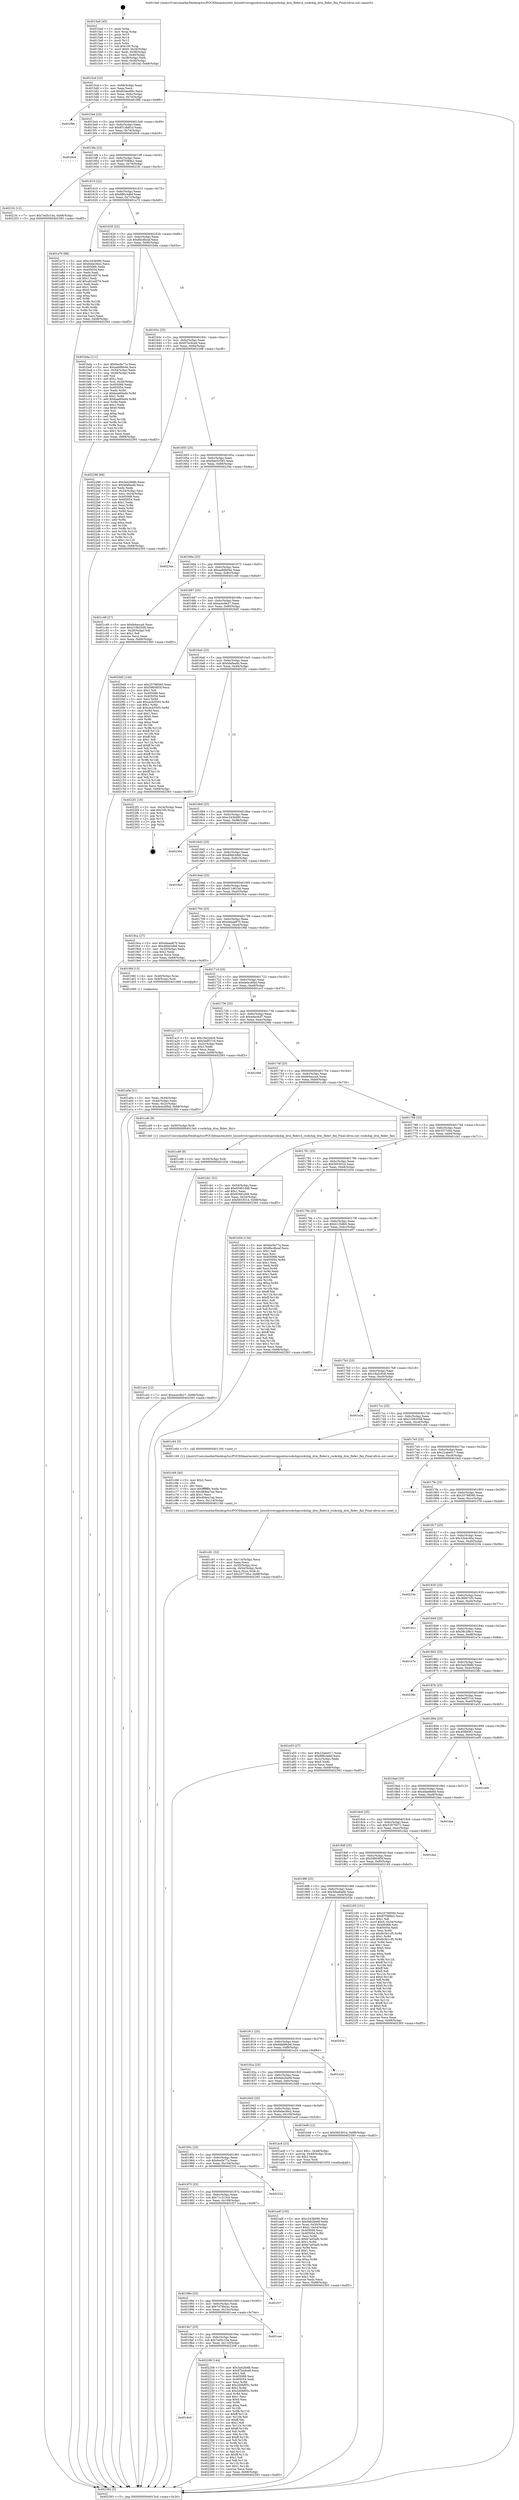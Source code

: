 digraph "0x4015a0" {
  label = "0x4015a0 (/mnt/c/Users/mathe/Desktop/tcc/POCII/binaries/extr_linuxdriversgpudrmrockchiprockchip_drm_fbdev.h_rockchip_drm_fbdev_fini_Final-ollvm.out::main(0))"
  labelloc = "t"
  node[shape=record]

  Entry [label="",width=0.3,height=0.3,shape=circle,fillcolor=black,style=filled]
  "0x4015cd" [label="{
     0x4015cd [23]\l
     | [instrs]\l
     &nbsp;&nbsp;0x4015cd \<+3\>: mov -0x68(%rbp),%eax\l
     &nbsp;&nbsp;0x4015d0 \<+2\>: mov %eax,%ecx\l
     &nbsp;&nbsp;0x4015d2 \<+6\>: sub $0x82dea68c,%ecx\l
     &nbsp;&nbsp;0x4015d8 \<+3\>: mov %eax,-0x6c(%rbp)\l
     &nbsp;&nbsp;0x4015db \<+3\>: mov %ecx,-0x70(%rbp)\l
     &nbsp;&nbsp;0x4015de \<+6\>: je 0000000000401f96 \<main+0x9f6\>\l
  }"]
  "0x401f96" [label="{
     0x401f96\l
  }", style=dashed]
  "0x4015e4" [label="{
     0x4015e4 [22]\l
     | [instrs]\l
     &nbsp;&nbsp;0x4015e4 \<+5\>: jmp 00000000004015e9 \<main+0x49\>\l
     &nbsp;&nbsp;0x4015e9 \<+3\>: mov -0x6c(%rbp),%eax\l
     &nbsp;&nbsp;0x4015ec \<+5\>: sub $0x851db81d,%eax\l
     &nbsp;&nbsp;0x4015f1 \<+3\>: mov %eax,-0x74(%rbp)\l
     &nbsp;&nbsp;0x4015f4 \<+6\>: je 00000000004020c9 \<main+0xb29\>\l
  }"]
  Exit [label="",width=0.3,height=0.3,shape=circle,fillcolor=black,style=filled,peripheries=2]
  "0x4020c9" [label="{
     0x4020c9\l
  }", style=dashed]
  "0x4015fa" [label="{
     0x4015fa [22]\l
     | [instrs]\l
     &nbsp;&nbsp;0x4015fa \<+5\>: jmp 00000000004015ff \<main+0x5f\>\l
     &nbsp;&nbsp;0x4015ff \<+3\>: mov -0x6c(%rbp),%eax\l
     &nbsp;&nbsp;0x401602 \<+5\>: sub $0x87f389e2,%eax\l
     &nbsp;&nbsp;0x401607 \<+3\>: mov %eax,-0x78(%rbp)\l
     &nbsp;&nbsp;0x40160a \<+6\>: je 00000000004021fc \<main+0xc5c\>\l
  }"]
  "0x4019c0" [label="{
     0x4019c0\l
  }", style=dashed]
  "0x4021fc" [label="{
     0x4021fc [12]\l
     | [instrs]\l
     &nbsp;&nbsp;0x4021fc \<+7\>: movl $0x7ed5c10a,-0x68(%rbp)\l
     &nbsp;&nbsp;0x402203 \<+5\>: jmp 0000000000402393 \<main+0xdf3\>\l
  }"]
  "0x401610" [label="{
     0x401610 [22]\l
     | [instrs]\l
     &nbsp;&nbsp;0x401610 \<+5\>: jmp 0000000000401615 \<main+0x75\>\l
     &nbsp;&nbsp;0x401615 \<+3\>: mov -0x6c(%rbp),%eax\l
     &nbsp;&nbsp;0x401618 \<+5\>: sub $0x886c4dbf,%eax\l
     &nbsp;&nbsp;0x40161d \<+3\>: mov %eax,-0x7c(%rbp)\l
     &nbsp;&nbsp;0x401620 \<+6\>: je 0000000000401a70 \<main+0x4d0\>\l
  }"]
  "0x402208" [label="{
     0x402208 [144]\l
     | [instrs]\l
     &nbsp;&nbsp;0x402208 \<+5\>: mov $0x3a42fe8b,%eax\l
     &nbsp;&nbsp;0x40220d \<+5\>: mov $0x97bc9ca9,%ecx\l
     &nbsp;&nbsp;0x402212 \<+2\>: mov $0x1,%dl\l
     &nbsp;&nbsp;0x402214 \<+7\>: mov 0x405068,%esi\l
     &nbsp;&nbsp;0x40221b \<+7\>: mov 0x405054,%edi\l
     &nbsp;&nbsp;0x402222 \<+3\>: mov %esi,%r8d\l
     &nbsp;&nbsp;0x402225 \<+7\>: add $0x2d0bf05c,%r8d\l
     &nbsp;&nbsp;0x40222c \<+4\>: sub $0x1,%r8d\l
     &nbsp;&nbsp;0x402230 \<+7\>: sub $0x2d0bf05c,%r8d\l
     &nbsp;&nbsp;0x402237 \<+4\>: imul %r8d,%esi\l
     &nbsp;&nbsp;0x40223b \<+3\>: and $0x1,%esi\l
     &nbsp;&nbsp;0x40223e \<+3\>: cmp $0x0,%esi\l
     &nbsp;&nbsp;0x402241 \<+4\>: sete %r9b\l
     &nbsp;&nbsp;0x402245 \<+3\>: cmp $0xa,%edi\l
     &nbsp;&nbsp;0x402248 \<+4\>: setl %r10b\l
     &nbsp;&nbsp;0x40224c \<+3\>: mov %r9b,%r11b\l
     &nbsp;&nbsp;0x40224f \<+4\>: xor $0xff,%r11b\l
     &nbsp;&nbsp;0x402253 \<+3\>: mov %r10b,%bl\l
     &nbsp;&nbsp;0x402256 \<+3\>: xor $0xff,%bl\l
     &nbsp;&nbsp;0x402259 \<+3\>: xor $0x1,%dl\l
     &nbsp;&nbsp;0x40225c \<+3\>: mov %r11b,%r14b\l
     &nbsp;&nbsp;0x40225f \<+4\>: and $0xff,%r14b\l
     &nbsp;&nbsp;0x402263 \<+3\>: and %dl,%r9b\l
     &nbsp;&nbsp;0x402266 \<+3\>: mov %bl,%r15b\l
     &nbsp;&nbsp;0x402269 \<+4\>: and $0xff,%r15b\l
     &nbsp;&nbsp;0x40226d \<+3\>: and %dl,%r10b\l
     &nbsp;&nbsp;0x402270 \<+3\>: or %r9b,%r14b\l
     &nbsp;&nbsp;0x402273 \<+3\>: or %r10b,%r15b\l
     &nbsp;&nbsp;0x402276 \<+3\>: xor %r15b,%r14b\l
     &nbsp;&nbsp;0x402279 \<+3\>: or %bl,%r11b\l
     &nbsp;&nbsp;0x40227c \<+4\>: xor $0xff,%r11b\l
     &nbsp;&nbsp;0x402280 \<+3\>: or $0x1,%dl\l
     &nbsp;&nbsp;0x402283 \<+3\>: and %dl,%r11b\l
     &nbsp;&nbsp;0x402286 \<+3\>: or %r11b,%r14b\l
     &nbsp;&nbsp;0x402289 \<+4\>: test $0x1,%r14b\l
     &nbsp;&nbsp;0x40228d \<+3\>: cmovne %ecx,%eax\l
     &nbsp;&nbsp;0x402290 \<+3\>: mov %eax,-0x68(%rbp)\l
     &nbsp;&nbsp;0x402293 \<+5\>: jmp 0000000000402393 \<main+0xdf3\>\l
  }"]
  "0x401a70" [label="{
     0x401a70 [88]\l
     | [instrs]\l
     &nbsp;&nbsp;0x401a70 \<+5\>: mov $0xc243b090,%eax\l
     &nbsp;&nbsp;0x401a75 \<+5\>: mov $0x6ebe36e2,%ecx\l
     &nbsp;&nbsp;0x401a7a \<+7\>: mov 0x405068,%edx\l
     &nbsp;&nbsp;0x401a81 \<+7\>: mov 0x405054,%esi\l
     &nbsp;&nbsp;0x401a88 \<+2\>: mov %edx,%edi\l
     &nbsp;&nbsp;0x401a8a \<+6\>: sub $0xa81ed574,%edi\l
     &nbsp;&nbsp;0x401a90 \<+3\>: sub $0x1,%edi\l
     &nbsp;&nbsp;0x401a93 \<+6\>: add $0xa81ed574,%edi\l
     &nbsp;&nbsp;0x401a99 \<+3\>: imul %edi,%edx\l
     &nbsp;&nbsp;0x401a9c \<+3\>: and $0x1,%edx\l
     &nbsp;&nbsp;0x401a9f \<+3\>: cmp $0x0,%edx\l
     &nbsp;&nbsp;0x401aa2 \<+4\>: sete %r8b\l
     &nbsp;&nbsp;0x401aa6 \<+3\>: cmp $0xa,%esi\l
     &nbsp;&nbsp;0x401aa9 \<+4\>: setl %r9b\l
     &nbsp;&nbsp;0x401aad \<+3\>: mov %r8b,%r10b\l
     &nbsp;&nbsp;0x401ab0 \<+3\>: and %r9b,%r10b\l
     &nbsp;&nbsp;0x401ab3 \<+3\>: xor %r9b,%r8b\l
     &nbsp;&nbsp;0x401ab6 \<+3\>: or %r8b,%r10b\l
     &nbsp;&nbsp;0x401ab9 \<+4\>: test $0x1,%r10b\l
     &nbsp;&nbsp;0x401abd \<+3\>: cmovne %ecx,%eax\l
     &nbsp;&nbsp;0x401ac0 \<+3\>: mov %eax,-0x68(%rbp)\l
     &nbsp;&nbsp;0x401ac3 \<+5\>: jmp 0000000000402393 \<main+0xdf3\>\l
  }"]
  "0x401626" [label="{
     0x401626 [22]\l
     | [instrs]\l
     &nbsp;&nbsp;0x401626 \<+5\>: jmp 000000000040162b \<main+0x8b\>\l
     &nbsp;&nbsp;0x40162b \<+3\>: mov -0x6c(%rbp),%eax\l
     &nbsp;&nbsp;0x40162e \<+5\>: sub $0x8bcdbcaf,%eax\l
     &nbsp;&nbsp;0x401633 \<+3\>: mov %eax,-0x80(%rbp)\l
     &nbsp;&nbsp;0x401636 \<+6\>: je 0000000000401bda \<main+0x63a\>\l
  }"]
  "0x4019a7" [label="{
     0x4019a7 [25]\l
     | [instrs]\l
     &nbsp;&nbsp;0x4019a7 \<+5\>: jmp 00000000004019ac \<main+0x40c\>\l
     &nbsp;&nbsp;0x4019ac \<+3\>: mov -0x6c(%rbp),%eax\l
     &nbsp;&nbsp;0x4019af \<+5\>: sub $0x7ed5c10a,%eax\l
     &nbsp;&nbsp;0x4019b4 \<+6\>: mov %eax,-0x110(%rbp)\l
     &nbsp;&nbsp;0x4019ba \<+6\>: je 0000000000402208 \<main+0xc68\>\l
  }"]
  "0x401bda" [label="{
     0x401bda [111]\l
     | [instrs]\l
     &nbsp;&nbsp;0x401bda \<+5\>: mov $0x6ecfa77a,%eax\l
     &nbsp;&nbsp;0x401bdf \<+5\>: mov $0xaa9db04e,%ecx\l
     &nbsp;&nbsp;0x401be4 \<+3\>: mov -0x54(%rbp),%edx\l
     &nbsp;&nbsp;0x401be7 \<+3\>: cmp -0x48(%rbp),%edx\l
     &nbsp;&nbsp;0x401bea \<+4\>: setl %sil\l
     &nbsp;&nbsp;0x401bee \<+4\>: and $0x1,%sil\l
     &nbsp;&nbsp;0x401bf2 \<+4\>: mov %sil,-0x26(%rbp)\l
     &nbsp;&nbsp;0x401bf6 \<+7\>: mov 0x405068,%edx\l
     &nbsp;&nbsp;0x401bfd \<+7\>: mov 0x405054,%edi\l
     &nbsp;&nbsp;0x401c04 \<+3\>: mov %edx,%r8d\l
     &nbsp;&nbsp;0x401c07 \<+7\>: sub $0xbaa60ed4,%r8d\l
     &nbsp;&nbsp;0x401c0e \<+4\>: sub $0x1,%r8d\l
     &nbsp;&nbsp;0x401c12 \<+7\>: add $0xbaa60ed4,%r8d\l
     &nbsp;&nbsp;0x401c19 \<+4\>: imul %r8d,%edx\l
     &nbsp;&nbsp;0x401c1d \<+3\>: and $0x1,%edx\l
     &nbsp;&nbsp;0x401c20 \<+3\>: cmp $0x0,%edx\l
     &nbsp;&nbsp;0x401c23 \<+4\>: sete %sil\l
     &nbsp;&nbsp;0x401c27 \<+3\>: cmp $0xa,%edi\l
     &nbsp;&nbsp;0x401c2a \<+4\>: setl %r9b\l
     &nbsp;&nbsp;0x401c2e \<+3\>: mov %sil,%r10b\l
     &nbsp;&nbsp;0x401c31 \<+3\>: and %r9b,%r10b\l
     &nbsp;&nbsp;0x401c34 \<+3\>: xor %r9b,%sil\l
     &nbsp;&nbsp;0x401c37 \<+3\>: or %sil,%r10b\l
     &nbsp;&nbsp;0x401c3a \<+4\>: test $0x1,%r10b\l
     &nbsp;&nbsp;0x401c3e \<+3\>: cmovne %ecx,%eax\l
     &nbsp;&nbsp;0x401c41 \<+3\>: mov %eax,-0x68(%rbp)\l
     &nbsp;&nbsp;0x401c44 \<+5\>: jmp 0000000000402393 \<main+0xdf3\>\l
  }"]
  "0x40163c" [label="{
     0x40163c [25]\l
     | [instrs]\l
     &nbsp;&nbsp;0x40163c \<+5\>: jmp 0000000000401641 \<main+0xa1\>\l
     &nbsp;&nbsp;0x401641 \<+3\>: mov -0x6c(%rbp),%eax\l
     &nbsp;&nbsp;0x401644 \<+5\>: sub $0x97bc9ca9,%eax\l
     &nbsp;&nbsp;0x401649 \<+6\>: mov %eax,-0x84(%rbp)\l
     &nbsp;&nbsp;0x40164f \<+6\>: je 0000000000402298 \<main+0xcf8\>\l
  }"]
  "0x401cee" [label="{
     0x401cee\l
  }", style=dashed]
  "0x402298" [label="{
     0x402298 [89]\l
     | [instrs]\l
     &nbsp;&nbsp;0x402298 \<+5\>: mov $0x3a42fe8b,%eax\l
     &nbsp;&nbsp;0x40229d \<+5\>: mov $0xbfafea4b,%ecx\l
     &nbsp;&nbsp;0x4022a2 \<+2\>: xor %edx,%edx\l
     &nbsp;&nbsp;0x4022a4 \<+3\>: mov -0x34(%rbp),%esi\l
     &nbsp;&nbsp;0x4022a7 \<+3\>: mov %esi,-0x24(%rbp)\l
     &nbsp;&nbsp;0x4022aa \<+7\>: mov 0x405068,%esi\l
     &nbsp;&nbsp;0x4022b1 \<+7\>: mov 0x405054,%edi\l
     &nbsp;&nbsp;0x4022b8 \<+3\>: sub $0x1,%edx\l
     &nbsp;&nbsp;0x4022bb \<+3\>: mov %esi,%r8d\l
     &nbsp;&nbsp;0x4022be \<+3\>: add %edx,%r8d\l
     &nbsp;&nbsp;0x4022c1 \<+4\>: imul %r8d,%esi\l
     &nbsp;&nbsp;0x4022c5 \<+3\>: and $0x1,%esi\l
     &nbsp;&nbsp;0x4022c8 \<+3\>: cmp $0x0,%esi\l
     &nbsp;&nbsp;0x4022cb \<+4\>: sete %r9b\l
     &nbsp;&nbsp;0x4022cf \<+3\>: cmp $0xa,%edi\l
     &nbsp;&nbsp;0x4022d2 \<+4\>: setl %r10b\l
     &nbsp;&nbsp;0x4022d6 \<+3\>: mov %r9b,%r11b\l
     &nbsp;&nbsp;0x4022d9 \<+3\>: and %r10b,%r11b\l
     &nbsp;&nbsp;0x4022dc \<+3\>: xor %r10b,%r9b\l
     &nbsp;&nbsp;0x4022df \<+3\>: or %r9b,%r11b\l
     &nbsp;&nbsp;0x4022e2 \<+4\>: test $0x1,%r11b\l
     &nbsp;&nbsp;0x4022e6 \<+3\>: cmovne %ecx,%eax\l
     &nbsp;&nbsp;0x4022e9 \<+3\>: mov %eax,-0x68(%rbp)\l
     &nbsp;&nbsp;0x4022ec \<+5\>: jmp 0000000000402393 \<main+0xdf3\>\l
  }"]
  "0x401655" [label="{
     0x401655 [25]\l
     | [instrs]\l
     &nbsp;&nbsp;0x401655 \<+5\>: jmp 000000000040165a \<main+0xba\>\l
     &nbsp;&nbsp;0x40165a \<+3\>: mov -0x6c(%rbp),%eax\l
     &nbsp;&nbsp;0x40165d \<+5\>: sub $0x9ae52595,%eax\l
     &nbsp;&nbsp;0x401662 \<+6\>: mov %eax,-0x88(%rbp)\l
     &nbsp;&nbsp;0x401668 \<+6\>: je 000000000040234a \<main+0xdaa\>\l
  }"]
  "0x40198e" [label="{
     0x40198e [25]\l
     | [instrs]\l
     &nbsp;&nbsp;0x40198e \<+5\>: jmp 0000000000401993 \<main+0x3f3\>\l
     &nbsp;&nbsp;0x401993 \<+3\>: mov -0x6c(%rbp),%eax\l
     &nbsp;&nbsp;0x401996 \<+5\>: sub $0x7d76bcac,%eax\l
     &nbsp;&nbsp;0x40199b \<+6\>: mov %eax,-0x10c(%rbp)\l
     &nbsp;&nbsp;0x4019a1 \<+6\>: je 0000000000401cee \<main+0x74e\>\l
  }"]
  "0x40234a" [label="{
     0x40234a\l
  }", style=dashed]
  "0x40166e" [label="{
     0x40166e [25]\l
     | [instrs]\l
     &nbsp;&nbsp;0x40166e \<+5\>: jmp 0000000000401673 \<main+0xd3\>\l
     &nbsp;&nbsp;0x401673 \<+3\>: mov -0x6c(%rbp),%eax\l
     &nbsp;&nbsp;0x401676 \<+5\>: sub $0xaa9db04e,%eax\l
     &nbsp;&nbsp;0x40167b \<+6\>: mov %eax,-0x8c(%rbp)\l
     &nbsp;&nbsp;0x401681 \<+6\>: je 0000000000401c49 \<main+0x6a9\>\l
  }"]
  "0x401f27" [label="{
     0x401f27\l
  }", style=dashed]
  "0x401c49" [label="{
     0x401c49 [27]\l
     | [instrs]\l
     &nbsp;&nbsp;0x401c49 \<+5\>: mov $0xfe4acca4,%eax\l
     &nbsp;&nbsp;0x401c4e \<+5\>: mov $0x21062058,%ecx\l
     &nbsp;&nbsp;0x401c53 \<+3\>: mov -0x26(%rbp),%dl\l
     &nbsp;&nbsp;0x401c56 \<+3\>: test $0x1,%dl\l
     &nbsp;&nbsp;0x401c59 \<+3\>: cmovne %ecx,%eax\l
     &nbsp;&nbsp;0x401c5c \<+3\>: mov %eax,-0x68(%rbp)\l
     &nbsp;&nbsp;0x401c5f \<+5\>: jmp 0000000000402393 \<main+0xdf3\>\l
  }"]
  "0x401687" [label="{
     0x401687 [25]\l
     | [instrs]\l
     &nbsp;&nbsp;0x401687 \<+5\>: jmp 000000000040168c \<main+0xec\>\l
     &nbsp;&nbsp;0x40168c \<+3\>: mov -0x6c(%rbp),%eax\l
     &nbsp;&nbsp;0x40168f \<+5\>: sub $0xacec8e27,%eax\l
     &nbsp;&nbsp;0x401694 \<+6\>: mov %eax,-0x90(%rbp)\l
     &nbsp;&nbsp;0x40169a \<+6\>: je 00000000004020d5 \<main+0xb35\>\l
  }"]
  "0x401975" [label="{
     0x401975 [25]\l
     | [instrs]\l
     &nbsp;&nbsp;0x401975 \<+5\>: jmp 000000000040197a \<main+0x3da\>\l
     &nbsp;&nbsp;0x40197a \<+3\>: mov -0x6c(%rbp),%eax\l
     &nbsp;&nbsp;0x40197d \<+5\>: sub $0x71c313c9,%eax\l
     &nbsp;&nbsp;0x401982 \<+6\>: mov %eax,-0x108(%rbp)\l
     &nbsp;&nbsp;0x401988 \<+6\>: je 0000000000401f27 \<main+0x987\>\l
  }"]
  "0x4020d5" [label="{
     0x4020d5 [144]\l
     | [instrs]\l
     &nbsp;&nbsp;0x4020d5 \<+5\>: mov $0x25788560,%eax\l
     &nbsp;&nbsp;0x4020da \<+5\>: mov $0x59856f3f,%ecx\l
     &nbsp;&nbsp;0x4020df \<+2\>: mov $0x1,%dl\l
     &nbsp;&nbsp;0x4020e1 \<+7\>: mov 0x405068,%esi\l
     &nbsp;&nbsp;0x4020e8 \<+7\>: mov 0x405054,%edi\l
     &nbsp;&nbsp;0x4020ef \<+3\>: mov %esi,%r8d\l
     &nbsp;&nbsp;0x4020f2 \<+7\>: add $0xcecb5505,%r8d\l
     &nbsp;&nbsp;0x4020f9 \<+4\>: sub $0x1,%r8d\l
     &nbsp;&nbsp;0x4020fd \<+7\>: sub $0xcecb5505,%r8d\l
     &nbsp;&nbsp;0x402104 \<+4\>: imul %r8d,%esi\l
     &nbsp;&nbsp;0x402108 \<+3\>: and $0x1,%esi\l
     &nbsp;&nbsp;0x40210b \<+3\>: cmp $0x0,%esi\l
     &nbsp;&nbsp;0x40210e \<+4\>: sete %r9b\l
     &nbsp;&nbsp;0x402112 \<+3\>: cmp $0xa,%edi\l
     &nbsp;&nbsp;0x402115 \<+4\>: setl %r10b\l
     &nbsp;&nbsp;0x402119 \<+3\>: mov %r9b,%r11b\l
     &nbsp;&nbsp;0x40211c \<+4\>: xor $0xff,%r11b\l
     &nbsp;&nbsp;0x402120 \<+3\>: mov %r10b,%bl\l
     &nbsp;&nbsp;0x402123 \<+3\>: xor $0xff,%bl\l
     &nbsp;&nbsp;0x402126 \<+3\>: xor $0x1,%dl\l
     &nbsp;&nbsp;0x402129 \<+3\>: mov %r11b,%r14b\l
     &nbsp;&nbsp;0x40212c \<+4\>: and $0xff,%r14b\l
     &nbsp;&nbsp;0x402130 \<+3\>: and %dl,%r9b\l
     &nbsp;&nbsp;0x402133 \<+3\>: mov %bl,%r15b\l
     &nbsp;&nbsp;0x402136 \<+4\>: and $0xff,%r15b\l
     &nbsp;&nbsp;0x40213a \<+3\>: and %dl,%r10b\l
     &nbsp;&nbsp;0x40213d \<+3\>: or %r9b,%r14b\l
     &nbsp;&nbsp;0x402140 \<+3\>: or %r10b,%r15b\l
     &nbsp;&nbsp;0x402143 \<+3\>: xor %r15b,%r14b\l
     &nbsp;&nbsp;0x402146 \<+3\>: or %bl,%r11b\l
     &nbsp;&nbsp;0x402149 \<+4\>: xor $0xff,%r11b\l
     &nbsp;&nbsp;0x40214d \<+3\>: or $0x1,%dl\l
     &nbsp;&nbsp;0x402150 \<+3\>: and %dl,%r11b\l
     &nbsp;&nbsp;0x402153 \<+3\>: or %r11b,%r14b\l
     &nbsp;&nbsp;0x402156 \<+4\>: test $0x1,%r14b\l
     &nbsp;&nbsp;0x40215a \<+3\>: cmovne %ecx,%eax\l
     &nbsp;&nbsp;0x40215d \<+3\>: mov %eax,-0x68(%rbp)\l
     &nbsp;&nbsp;0x402160 \<+5\>: jmp 0000000000402393 \<main+0xdf3\>\l
  }"]
  "0x4016a0" [label="{
     0x4016a0 [25]\l
     | [instrs]\l
     &nbsp;&nbsp;0x4016a0 \<+5\>: jmp 00000000004016a5 \<main+0x105\>\l
     &nbsp;&nbsp;0x4016a5 \<+3\>: mov -0x6c(%rbp),%eax\l
     &nbsp;&nbsp;0x4016a8 \<+5\>: sub $0xbfafea4b,%eax\l
     &nbsp;&nbsp;0x4016ad \<+6\>: mov %eax,-0x94(%rbp)\l
     &nbsp;&nbsp;0x4016b3 \<+6\>: je 00000000004022f1 \<main+0xd51\>\l
  }"]
  "0x402332" [label="{
     0x402332\l
  }", style=dashed]
  "0x4022f1" [label="{
     0x4022f1 [19]\l
     | [instrs]\l
     &nbsp;&nbsp;0x4022f1 \<+3\>: mov -0x24(%rbp),%eax\l
     &nbsp;&nbsp;0x4022f4 \<+7\>: add $0x100,%rsp\l
     &nbsp;&nbsp;0x4022fb \<+1\>: pop %rbx\l
     &nbsp;&nbsp;0x4022fc \<+2\>: pop %r12\l
     &nbsp;&nbsp;0x4022fe \<+2\>: pop %r14\l
     &nbsp;&nbsp;0x402300 \<+2\>: pop %r15\l
     &nbsp;&nbsp;0x402302 \<+1\>: pop %rbp\l
     &nbsp;&nbsp;0x402303 \<+1\>: ret\l
  }"]
  "0x4016b9" [label="{
     0x4016b9 [25]\l
     | [instrs]\l
     &nbsp;&nbsp;0x4016b9 \<+5\>: jmp 00000000004016be \<main+0x11e\>\l
     &nbsp;&nbsp;0x4016be \<+3\>: mov -0x6c(%rbp),%eax\l
     &nbsp;&nbsp;0x4016c1 \<+5\>: sub $0xc243b090,%eax\l
     &nbsp;&nbsp;0x4016c6 \<+6\>: mov %eax,-0x98(%rbp)\l
     &nbsp;&nbsp;0x4016cc \<+6\>: je 0000000000402304 \<main+0xd64\>\l
  }"]
  "0x401ce2" [label="{
     0x401ce2 [12]\l
     | [instrs]\l
     &nbsp;&nbsp;0x401ce2 \<+7\>: movl $0xacec8e27,-0x68(%rbp)\l
     &nbsp;&nbsp;0x401ce9 \<+5\>: jmp 0000000000402393 \<main+0xdf3\>\l
  }"]
  "0x402304" [label="{
     0x402304\l
  }", style=dashed]
  "0x4016d2" [label="{
     0x4016d2 [25]\l
     | [instrs]\l
     &nbsp;&nbsp;0x4016d2 \<+5\>: jmp 00000000004016d7 \<main+0x137\>\l
     &nbsp;&nbsp;0x4016d7 \<+3\>: mov -0x6c(%rbp),%eax\l
     &nbsp;&nbsp;0x4016da \<+5\>: sub $0xd0bb3db6,%eax\l
     &nbsp;&nbsp;0x4016df \<+6\>: mov %eax,-0x9c(%rbp)\l
     &nbsp;&nbsp;0x4016e5 \<+6\>: je 00000000004019e5 \<main+0x445\>\l
  }"]
  "0x401cd9" [label="{
     0x401cd9 [9]\l
     | [instrs]\l
     &nbsp;&nbsp;0x401cd9 \<+4\>: mov -0x50(%rbp),%rdi\l
     &nbsp;&nbsp;0x401cdd \<+5\>: call 0000000000401030 \<free@plt\>\l
     | [calls]\l
     &nbsp;&nbsp;0x401030 \{1\} (unknown)\l
  }"]
  "0x4019e5" [label="{
     0x4019e5\l
  }", style=dashed]
  "0x4016eb" [label="{
     0x4016eb [25]\l
     | [instrs]\l
     &nbsp;&nbsp;0x4016eb \<+5\>: jmp 00000000004016f0 \<main+0x150\>\l
     &nbsp;&nbsp;0x4016f0 \<+3\>: mov -0x6c(%rbp),%eax\l
     &nbsp;&nbsp;0x4016f3 \<+5\>: sub $0xd11461bd,%eax\l
     &nbsp;&nbsp;0x4016f8 \<+6\>: mov %eax,-0xa0(%rbp)\l
     &nbsp;&nbsp;0x4016fe \<+6\>: je 00000000004019ca \<main+0x42a\>\l
  }"]
  "0x401c91" [label="{
     0x401c91 [32]\l
     | [instrs]\l
     &nbsp;&nbsp;0x401c91 \<+6\>: mov -0x114(%rbp),%ecx\l
     &nbsp;&nbsp;0x401c97 \<+3\>: imul %eax,%ecx\l
     &nbsp;&nbsp;0x401c9a \<+4\>: mov -0x50(%rbp),%rsi\l
     &nbsp;&nbsp;0x401c9e \<+4\>: movslq -0x54(%rbp),%rdi\l
     &nbsp;&nbsp;0x401ca2 \<+3\>: mov %ecx,(%rsi,%rdi,4)\l
     &nbsp;&nbsp;0x401ca5 \<+7\>: movl $0x3377d5a,-0x68(%rbp)\l
     &nbsp;&nbsp;0x401cac \<+5\>: jmp 0000000000402393 \<main+0xdf3\>\l
  }"]
  "0x4019ca" [label="{
     0x4019ca [27]\l
     | [instrs]\l
     &nbsp;&nbsp;0x4019ca \<+5\>: mov $0xd4eae870,%eax\l
     &nbsp;&nbsp;0x4019cf \<+5\>: mov $0xd0bb3db6,%ecx\l
     &nbsp;&nbsp;0x4019d4 \<+3\>: mov -0x30(%rbp),%edx\l
     &nbsp;&nbsp;0x4019d7 \<+3\>: cmp $0x2,%edx\l
     &nbsp;&nbsp;0x4019da \<+3\>: cmovne %ecx,%eax\l
     &nbsp;&nbsp;0x4019dd \<+3\>: mov %eax,-0x68(%rbp)\l
     &nbsp;&nbsp;0x4019e0 \<+5\>: jmp 0000000000402393 \<main+0xdf3\>\l
  }"]
  "0x401704" [label="{
     0x401704 [25]\l
     | [instrs]\l
     &nbsp;&nbsp;0x401704 \<+5\>: jmp 0000000000401709 \<main+0x169\>\l
     &nbsp;&nbsp;0x401709 \<+3\>: mov -0x6c(%rbp),%eax\l
     &nbsp;&nbsp;0x40170c \<+5\>: sub $0xd4eae870,%eax\l
     &nbsp;&nbsp;0x401711 \<+6\>: mov %eax,-0xa4(%rbp)\l
     &nbsp;&nbsp;0x401717 \<+6\>: je 00000000004019fd \<main+0x45d\>\l
  }"]
  "0x402393" [label="{
     0x402393 [5]\l
     | [instrs]\l
     &nbsp;&nbsp;0x402393 \<+5\>: jmp 00000000004015cd \<main+0x2d\>\l
  }"]
  "0x4015a0" [label="{
     0x4015a0 [45]\l
     | [instrs]\l
     &nbsp;&nbsp;0x4015a0 \<+1\>: push %rbp\l
     &nbsp;&nbsp;0x4015a1 \<+3\>: mov %rsp,%rbp\l
     &nbsp;&nbsp;0x4015a4 \<+2\>: push %r15\l
     &nbsp;&nbsp;0x4015a6 \<+2\>: push %r14\l
     &nbsp;&nbsp;0x4015a8 \<+2\>: push %r12\l
     &nbsp;&nbsp;0x4015aa \<+1\>: push %rbx\l
     &nbsp;&nbsp;0x4015ab \<+7\>: sub $0x100,%rsp\l
     &nbsp;&nbsp;0x4015b2 \<+7\>: movl $0x0,-0x34(%rbp)\l
     &nbsp;&nbsp;0x4015b9 \<+3\>: mov %edi,-0x38(%rbp)\l
     &nbsp;&nbsp;0x4015bc \<+4\>: mov %rsi,-0x40(%rbp)\l
     &nbsp;&nbsp;0x4015c0 \<+3\>: mov -0x38(%rbp),%edi\l
     &nbsp;&nbsp;0x4015c3 \<+3\>: mov %edi,-0x30(%rbp)\l
     &nbsp;&nbsp;0x4015c6 \<+7\>: movl $0xd11461bd,-0x68(%rbp)\l
  }"]
  "0x401c69" [label="{
     0x401c69 [40]\l
     | [instrs]\l
     &nbsp;&nbsp;0x401c69 \<+5\>: mov $0x2,%ecx\l
     &nbsp;&nbsp;0x401c6e \<+1\>: cltd\l
     &nbsp;&nbsp;0x401c6f \<+2\>: idiv %ecx\l
     &nbsp;&nbsp;0x401c71 \<+6\>: imul $0xfffffffe,%edx,%ecx\l
     &nbsp;&nbsp;0x401c77 \<+6\>: sub $0x494ea7aa,%ecx\l
     &nbsp;&nbsp;0x401c7d \<+3\>: add $0x1,%ecx\l
     &nbsp;&nbsp;0x401c80 \<+6\>: add $0x494ea7aa,%ecx\l
     &nbsp;&nbsp;0x401c86 \<+6\>: mov %ecx,-0x114(%rbp)\l
     &nbsp;&nbsp;0x401c8c \<+5\>: call 0000000000401160 \<next_i\>\l
     | [calls]\l
     &nbsp;&nbsp;0x401160 \{1\} (/mnt/c/Users/mathe/Desktop/tcc/POCII/binaries/extr_linuxdriversgpudrmrockchiprockchip_drm_fbdev.h_rockchip_drm_fbdev_fini_Final-ollvm.out::next_i)\l
  }"]
  "0x4019fd" [label="{
     0x4019fd [13]\l
     | [instrs]\l
     &nbsp;&nbsp;0x4019fd \<+4\>: mov -0x40(%rbp),%rax\l
     &nbsp;&nbsp;0x401a01 \<+4\>: mov 0x8(%rax),%rdi\l
     &nbsp;&nbsp;0x401a05 \<+5\>: call 0000000000401060 \<atoi@plt\>\l
     | [calls]\l
     &nbsp;&nbsp;0x401060 \{1\} (unknown)\l
  }"]
  "0x40171d" [label="{
     0x40171d [25]\l
     | [instrs]\l
     &nbsp;&nbsp;0x40171d \<+5\>: jmp 0000000000401722 \<main+0x182\>\l
     &nbsp;&nbsp;0x401722 \<+3\>: mov -0x6c(%rbp),%eax\l
     &nbsp;&nbsp;0x401725 \<+5\>: sub $0xde4cd0bd,%eax\l
     &nbsp;&nbsp;0x40172a \<+6\>: mov %eax,-0xa8(%rbp)\l
     &nbsp;&nbsp;0x401730 \<+6\>: je 0000000000401a1f \<main+0x47f\>\l
  }"]
  "0x401a0a" [label="{
     0x401a0a [21]\l
     | [instrs]\l
     &nbsp;&nbsp;0x401a0a \<+3\>: mov %eax,-0x44(%rbp)\l
     &nbsp;&nbsp;0x401a0d \<+3\>: mov -0x44(%rbp),%eax\l
     &nbsp;&nbsp;0x401a10 \<+3\>: mov %eax,-0x2c(%rbp)\l
     &nbsp;&nbsp;0x401a13 \<+7\>: movl $0xde4cd0bd,-0x68(%rbp)\l
     &nbsp;&nbsp;0x401a1a \<+5\>: jmp 0000000000402393 \<main+0xdf3\>\l
  }"]
  "0x401adf" [label="{
     0x401adf [105]\l
     | [instrs]\l
     &nbsp;&nbsp;0x401adf \<+5\>: mov $0xc243b090,%ecx\l
     &nbsp;&nbsp;0x401ae4 \<+5\>: mov $0x6eb2be6f,%edx\l
     &nbsp;&nbsp;0x401ae9 \<+4\>: mov %rax,-0x50(%rbp)\l
     &nbsp;&nbsp;0x401aed \<+7\>: movl $0x0,-0x54(%rbp)\l
     &nbsp;&nbsp;0x401af4 \<+7\>: mov 0x405068,%esi\l
     &nbsp;&nbsp;0x401afb \<+8\>: mov 0x405054,%r8d\l
     &nbsp;&nbsp;0x401b03 \<+3\>: mov %esi,%r9d\l
     &nbsp;&nbsp;0x401b06 \<+7\>: sub $0xb7a05af0,%r9d\l
     &nbsp;&nbsp;0x401b0d \<+4\>: sub $0x1,%r9d\l
     &nbsp;&nbsp;0x401b11 \<+7\>: add $0xb7a05af0,%r9d\l
     &nbsp;&nbsp;0x401b18 \<+4\>: imul %r9d,%esi\l
     &nbsp;&nbsp;0x401b1c \<+3\>: and $0x1,%esi\l
     &nbsp;&nbsp;0x401b1f \<+3\>: cmp $0x0,%esi\l
     &nbsp;&nbsp;0x401b22 \<+4\>: sete %r10b\l
     &nbsp;&nbsp;0x401b26 \<+4\>: cmp $0xa,%r8d\l
     &nbsp;&nbsp;0x401b2a \<+4\>: setl %r11b\l
     &nbsp;&nbsp;0x401b2e \<+3\>: mov %r10b,%bl\l
     &nbsp;&nbsp;0x401b31 \<+3\>: and %r11b,%bl\l
     &nbsp;&nbsp;0x401b34 \<+3\>: xor %r11b,%r10b\l
     &nbsp;&nbsp;0x401b37 \<+3\>: or %r10b,%bl\l
     &nbsp;&nbsp;0x401b3a \<+3\>: test $0x1,%bl\l
     &nbsp;&nbsp;0x401b3d \<+3\>: cmovne %edx,%ecx\l
     &nbsp;&nbsp;0x401b40 \<+3\>: mov %ecx,-0x68(%rbp)\l
     &nbsp;&nbsp;0x401b43 \<+5\>: jmp 0000000000402393 \<main+0xdf3\>\l
  }"]
  "0x401a1f" [label="{
     0x401a1f [27]\l
     | [instrs]\l
     &nbsp;&nbsp;0x401a1f \<+5\>: mov $0x18a2c6c8,%eax\l
     &nbsp;&nbsp;0x401a24 \<+5\>: mov $0x3edf37c0,%ecx\l
     &nbsp;&nbsp;0x401a29 \<+3\>: mov -0x2c(%rbp),%edx\l
     &nbsp;&nbsp;0x401a2c \<+3\>: cmp $0x1,%edx\l
     &nbsp;&nbsp;0x401a2f \<+3\>: cmovl %ecx,%eax\l
     &nbsp;&nbsp;0x401a32 \<+3\>: mov %eax,-0x68(%rbp)\l
     &nbsp;&nbsp;0x401a35 \<+5\>: jmp 0000000000402393 \<main+0xdf3\>\l
  }"]
  "0x401736" [label="{
     0x401736 [25]\l
     | [instrs]\l
     &nbsp;&nbsp;0x401736 \<+5\>: jmp 000000000040173b \<main+0x19b\>\l
     &nbsp;&nbsp;0x40173b \<+3\>: mov -0x6c(%rbp),%eax\l
     &nbsp;&nbsp;0x40173e \<+5\>: sub $0xe9acdcf7,%eax\l
     &nbsp;&nbsp;0x401743 \<+6\>: mov %eax,-0xac(%rbp)\l
     &nbsp;&nbsp;0x401749 \<+6\>: je 0000000000402368 \<main+0xdc8\>\l
  }"]
  "0x40195c" [label="{
     0x40195c [25]\l
     | [instrs]\l
     &nbsp;&nbsp;0x40195c \<+5\>: jmp 0000000000401961 \<main+0x3c1\>\l
     &nbsp;&nbsp;0x401961 \<+3\>: mov -0x6c(%rbp),%eax\l
     &nbsp;&nbsp;0x401964 \<+5\>: sub $0x6ecfa77a,%eax\l
     &nbsp;&nbsp;0x401969 \<+6\>: mov %eax,-0x104(%rbp)\l
     &nbsp;&nbsp;0x40196f \<+6\>: je 0000000000402332 \<main+0xd92\>\l
  }"]
  "0x402368" [label="{
     0x402368\l
  }", style=dashed]
  "0x40174f" [label="{
     0x40174f [25]\l
     | [instrs]\l
     &nbsp;&nbsp;0x40174f \<+5\>: jmp 0000000000401754 \<main+0x1b4\>\l
     &nbsp;&nbsp;0x401754 \<+3\>: mov -0x6c(%rbp),%eax\l
     &nbsp;&nbsp;0x401757 \<+5\>: sub $0xfe4acca4,%eax\l
     &nbsp;&nbsp;0x40175c \<+6\>: mov %eax,-0xb0(%rbp)\l
     &nbsp;&nbsp;0x401762 \<+6\>: je 0000000000401cd0 \<main+0x730\>\l
  }"]
  "0x401ac8" [label="{
     0x401ac8 [23]\l
     | [instrs]\l
     &nbsp;&nbsp;0x401ac8 \<+7\>: movl $0x1,-0x48(%rbp)\l
     &nbsp;&nbsp;0x401acf \<+4\>: movslq -0x48(%rbp),%rax\l
     &nbsp;&nbsp;0x401ad3 \<+4\>: shl $0x2,%rax\l
     &nbsp;&nbsp;0x401ad7 \<+3\>: mov %rax,%rdi\l
     &nbsp;&nbsp;0x401ada \<+5\>: call 0000000000401050 \<malloc@plt\>\l
     | [calls]\l
     &nbsp;&nbsp;0x401050 \{1\} (unknown)\l
  }"]
  "0x401cd0" [label="{
     0x401cd0 [9]\l
     | [instrs]\l
     &nbsp;&nbsp;0x401cd0 \<+4\>: mov -0x50(%rbp),%rdi\l
     &nbsp;&nbsp;0x401cd4 \<+5\>: call 00000000004013e0 \<rockchip_drm_fbdev_fini\>\l
     | [calls]\l
     &nbsp;&nbsp;0x4013e0 \{1\} (/mnt/c/Users/mathe/Desktop/tcc/POCII/binaries/extr_linuxdriversgpudrmrockchiprockchip_drm_fbdev.h_rockchip_drm_fbdev_fini_Final-ollvm.out::rockchip_drm_fbdev_fini)\l
  }"]
  "0x401768" [label="{
     0x401768 [25]\l
     | [instrs]\l
     &nbsp;&nbsp;0x401768 \<+5\>: jmp 000000000040176d \<main+0x1cd\>\l
     &nbsp;&nbsp;0x40176d \<+3\>: mov -0x6c(%rbp),%eax\l
     &nbsp;&nbsp;0x401770 \<+5\>: sub $0x3377d5a,%eax\l
     &nbsp;&nbsp;0x401775 \<+6\>: mov %eax,-0xb4(%rbp)\l
     &nbsp;&nbsp;0x40177b \<+6\>: je 0000000000401cb1 \<main+0x711\>\l
  }"]
  "0x401943" [label="{
     0x401943 [25]\l
     | [instrs]\l
     &nbsp;&nbsp;0x401943 \<+5\>: jmp 0000000000401948 \<main+0x3a8\>\l
     &nbsp;&nbsp;0x401948 \<+3\>: mov -0x6c(%rbp),%eax\l
     &nbsp;&nbsp;0x40194b \<+5\>: sub $0x6ebe36e2,%eax\l
     &nbsp;&nbsp;0x401950 \<+6\>: mov %eax,-0x100(%rbp)\l
     &nbsp;&nbsp;0x401956 \<+6\>: je 0000000000401ac8 \<main+0x528\>\l
  }"]
  "0x401cb1" [label="{
     0x401cb1 [31]\l
     | [instrs]\l
     &nbsp;&nbsp;0x401cb1 \<+3\>: mov -0x54(%rbp),%eax\l
     &nbsp;&nbsp;0x401cb4 \<+5\>: add $0x93481d48,%eax\l
     &nbsp;&nbsp;0x401cb9 \<+3\>: add $0x1,%eax\l
     &nbsp;&nbsp;0x401cbc \<+5\>: sub $0x93481d48,%eax\l
     &nbsp;&nbsp;0x401cc1 \<+3\>: mov %eax,-0x54(%rbp)\l
     &nbsp;&nbsp;0x401cc4 \<+7\>: movl $0x565301d,-0x68(%rbp)\l
     &nbsp;&nbsp;0x401ccb \<+5\>: jmp 0000000000402393 \<main+0xdf3\>\l
  }"]
  "0x401781" [label="{
     0x401781 [25]\l
     | [instrs]\l
     &nbsp;&nbsp;0x401781 \<+5\>: jmp 0000000000401786 \<main+0x1e6\>\l
     &nbsp;&nbsp;0x401786 \<+3\>: mov -0x6c(%rbp),%eax\l
     &nbsp;&nbsp;0x401789 \<+5\>: sub $0x565301d,%eax\l
     &nbsp;&nbsp;0x40178e \<+6\>: mov %eax,-0xb8(%rbp)\l
     &nbsp;&nbsp;0x401794 \<+6\>: je 0000000000401b54 \<main+0x5b4\>\l
  }"]
  "0x401b48" [label="{
     0x401b48 [12]\l
     | [instrs]\l
     &nbsp;&nbsp;0x401b48 \<+7\>: movl $0x565301d,-0x68(%rbp)\l
     &nbsp;&nbsp;0x401b4f \<+5\>: jmp 0000000000402393 \<main+0xdf3\>\l
  }"]
  "0x401b54" [label="{
     0x401b54 [134]\l
     | [instrs]\l
     &nbsp;&nbsp;0x401b54 \<+5\>: mov $0x6ecfa77a,%eax\l
     &nbsp;&nbsp;0x401b59 \<+5\>: mov $0x8bcdbcaf,%ecx\l
     &nbsp;&nbsp;0x401b5e \<+2\>: mov $0x1,%dl\l
     &nbsp;&nbsp;0x401b60 \<+2\>: xor %esi,%esi\l
     &nbsp;&nbsp;0x401b62 \<+7\>: mov 0x405068,%edi\l
     &nbsp;&nbsp;0x401b69 \<+8\>: mov 0x405054,%r8d\l
     &nbsp;&nbsp;0x401b71 \<+3\>: sub $0x1,%esi\l
     &nbsp;&nbsp;0x401b74 \<+3\>: mov %edi,%r9d\l
     &nbsp;&nbsp;0x401b77 \<+3\>: add %esi,%r9d\l
     &nbsp;&nbsp;0x401b7a \<+4\>: imul %r9d,%edi\l
     &nbsp;&nbsp;0x401b7e \<+3\>: and $0x1,%edi\l
     &nbsp;&nbsp;0x401b81 \<+3\>: cmp $0x0,%edi\l
     &nbsp;&nbsp;0x401b84 \<+4\>: sete %r10b\l
     &nbsp;&nbsp;0x401b88 \<+4\>: cmp $0xa,%r8d\l
     &nbsp;&nbsp;0x401b8c \<+4\>: setl %r11b\l
     &nbsp;&nbsp;0x401b90 \<+3\>: mov %r10b,%bl\l
     &nbsp;&nbsp;0x401b93 \<+3\>: xor $0xff,%bl\l
     &nbsp;&nbsp;0x401b96 \<+3\>: mov %r11b,%r14b\l
     &nbsp;&nbsp;0x401b99 \<+4\>: xor $0xff,%r14b\l
     &nbsp;&nbsp;0x401b9d \<+3\>: xor $0x1,%dl\l
     &nbsp;&nbsp;0x401ba0 \<+3\>: mov %bl,%r15b\l
     &nbsp;&nbsp;0x401ba3 \<+4\>: and $0xff,%r15b\l
     &nbsp;&nbsp;0x401ba7 \<+3\>: and %dl,%r10b\l
     &nbsp;&nbsp;0x401baa \<+3\>: mov %r14b,%r12b\l
     &nbsp;&nbsp;0x401bad \<+4\>: and $0xff,%r12b\l
     &nbsp;&nbsp;0x401bb1 \<+3\>: and %dl,%r11b\l
     &nbsp;&nbsp;0x401bb4 \<+3\>: or %r10b,%r15b\l
     &nbsp;&nbsp;0x401bb7 \<+3\>: or %r11b,%r12b\l
     &nbsp;&nbsp;0x401bba \<+3\>: xor %r12b,%r15b\l
     &nbsp;&nbsp;0x401bbd \<+3\>: or %r14b,%bl\l
     &nbsp;&nbsp;0x401bc0 \<+3\>: xor $0xff,%bl\l
     &nbsp;&nbsp;0x401bc3 \<+3\>: or $0x1,%dl\l
     &nbsp;&nbsp;0x401bc6 \<+2\>: and %dl,%bl\l
     &nbsp;&nbsp;0x401bc8 \<+3\>: or %bl,%r15b\l
     &nbsp;&nbsp;0x401bcb \<+4\>: test $0x1,%r15b\l
     &nbsp;&nbsp;0x401bcf \<+3\>: cmovne %ecx,%eax\l
     &nbsp;&nbsp;0x401bd2 \<+3\>: mov %eax,-0x68(%rbp)\l
     &nbsp;&nbsp;0x401bd5 \<+5\>: jmp 0000000000402393 \<main+0xdf3\>\l
  }"]
  "0x40179a" [label="{
     0x40179a [25]\l
     | [instrs]\l
     &nbsp;&nbsp;0x40179a \<+5\>: jmp 000000000040179f \<main+0x1ff\>\l
     &nbsp;&nbsp;0x40179f \<+3\>: mov -0x6c(%rbp),%eax\l
     &nbsp;&nbsp;0x4017a2 \<+5\>: sub $0xb120db9,%eax\l
     &nbsp;&nbsp;0x4017a7 \<+6\>: mov %eax,-0xbc(%rbp)\l
     &nbsp;&nbsp;0x4017ad \<+6\>: je 0000000000401e97 \<main+0x8f7\>\l
  }"]
  "0x40192a" [label="{
     0x40192a [25]\l
     | [instrs]\l
     &nbsp;&nbsp;0x40192a \<+5\>: jmp 000000000040192f \<main+0x38f\>\l
     &nbsp;&nbsp;0x40192f \<+3\>: mov -0x6c(%rbp),%eax\l
     &nbsp;&nbsp;0x401932 \<+5\>: sub $0x6eb2be6f,%eax\l
     &nbsp;&nbsp;0x401937 \<+6\>: mov %eax,-0xfc(%rbp)\l
     &nbsp;&nbsp;0x40193d \<+6\>: je 0000000000401b48 \<main+0x5a8\>\l
  }"]
  "0x401e97" [label="{
     0x401e97\l
  }", style=dashed]
  "0x4017b3" [label="{
     0x4017b3 [25]\l
     | [instrs]\l
     &nbsp;&nbsp;0x4017b3 \<+5\>: jmp 00000000004017b8 \<main+0x218\>\l
     &nbsp;&nbsp;0x4017b8 \<+3\>: mov -0x6c(%rbp),%eax\l
     &nbsp;&nbsp;0x4017bb \<+5\>: sub $0x18a2c6c8,%eax\l
     &nbsp;&nbsp;0x4017c0 \<+6\>: mov %eax,-0xc0(%rbp)\l
     &nbsp;&nbsp;0x4017c6 \<+6\>: je 0000000000401a3a \<main+0x49a\>\l
  }"]
  "0x401e24" [label="{
     0x401e24\l
  }", style=dashed]
  "0x401a3a" [label="{
     0x401a3a\l
  }", style=dashed]
  "0x4017cc" [label="{
     0x4017cc [25]\l
     | [instrs]\l
     &nbsp;&nbsp;0x4017cc \<+5\>: jmp 00000000004017d1 \<main+0x231\>\l
     &nbsp;&nbsp;0x4017d1 \<+3\>: mov -0x6c(%rbp),%eax\l
     &nbsp;&nbsp;0x4017d4 \<+5\>: sub $0x21062058,%eax\l
     &nbsp;&nbsp;0x4017d9 \<+6\>: mov %eax,-0xc4(%rbp)\l
     &nbsp;&nbsp;0x4017df \<+6\>: je 0000000000401c64 \<main+0x6c4\>\l
  }"]
  "0x401911" [label="{
     0x401911 [25]\l
     | [instrs]\l
     &nbsp;&nbsp;0x401911 \<+5\>: jmp 0000000000401916 \<main+0x376\>\l
     &nbsp;&nbsp;0x401916 \<+3\>: mov -0x6c(%rbp),%eax\l
     &nbsp;&nbsp;0x401919 \<+5\>: sub $0x6dd99cb6,%eax\l
     &nbsp;&nbsp;0x40191e \<+6\>: mov %eax,-0xf8(%rbp)\l
     &nbsp;&nbsp;0x401924 \<+6\>: je 0000000000401e24 \<main+0x884\>\l
  }"]
  "0x401c64" [label="{
     0x401c64 [5]\l
     | [instrs]\l
     &nbsp;&nbsp;0x401c64 \<+5\>: call 0000000000401160 \<next_i\>\l
     | [calls]\l
     &nbsp;&nbsp;0x401160 \{1\} (/mnt/c/Users/mathe/Desktop/tcc/POCII/binaries/extr_linuxdriversgpudrmrockchiprockchip_drm_fbdev.h_rockchip_drm_fbdev_fini_Final-ollvm.out::next_i)\l
  }"]
  "0x4017e5" [label="{
     0x4017e5 [25]\l
     | [instrs]\l
     &nbsp;&nbsp;0x4017e5 \<+5\>: jmp 00000000004017ea \<main+0x24a\>\l
     &nbsp;&nbsp;0x4017ea \<+3\>: mov -0x6c(%rbp),%eax\l
     &nbsp;&nbsp;0x4017ed \<+5\>: sub $0x22abe017,%eax\l
     &nbsp;&nbsp;0x4017f2 \<+6\>: mov %eax,-0xc8(%rbp)\l
     &nbsp;&nbsp;0x4017f8 \<+6\>: je 0000000000401fa2 \<main+0xa02\>\l
  }"]
  "0x40203e" [label="{
     0x40203e\l
  }", style=dashed]
  "0x401fa2" [label="{
     0x401fa2\l
  }", style=dashed]
  "0x4017fe" [label="{
     0x4017fe [25]\l
     | [instrs]\l
     &nbsp;&nbsp;0x4017fe \<+5\>: jmp 0000000000401803 \<main+0x263\>\l
     &nbsp;&nbsp;0x401803 \<+3\>: mov -0x6c(%rbp),%eax\l
     &nbsp;&nbsp;0x401806 \<+5\>: sub $0x25788560,%eax\l
     &nbsp;&nbsp;0x40180b \<+6\>: mov %eax,-0xcc(%rbp)\l
     &nbsp;&nbsp;0x401811 \<+6\>: je 0000000000402379 \<main+0xdd9\>\l
  }"]
  "0x4018f8" [label="{
     0x4018f8 [25]\l
     | [instrs]\l
     &nbsp;&nbsp;0x4018f8 \<+5\>: jmp 00000000004018fd \<main+0x35d\>\l
     &nbsp;&nbsp;0x4018fd \<+3\>: mov -0x6c(%rbp),%eax\l
     &nbsp;&nbsp;0x401900 \<+5\>: sub $0x5dae6a6b,%eax\l
     &nbsp;&nbsp;0x401905 \<+6\>: mov %eax,-0xf4(%rbp)\l
     &nbsp;&nbsp;0x40190b \<+6\>: je 000000000040203e \<main+0xa9e\>\l
  }"]
  "0x402379" [label="{
     0x402379\l
  }", style=dashed]
  "0x401817" [label="{
     0x401817 [25]\l
     | [instrs]\l
     &nbsp;&nbsp;0x401817 \<+5\>: jmp 000000000040181c \<main+0x27c\>\l
     &nbsp;&nbsp;0x40181c \<+3\>: mov -0x6c(%rbp),%eax\l
     &nbsp;&nbsp;0x40181f \<+5\>: sub $0x33e4c40a,%eax\l
     &nbsp;&nbsp;0x401824 \<+6\>: mov %eax,-0xd0(%rbp)\l
     &nbsp;&nbsp;0x40182a \<+6\>: je 000000000040233e \<main+0xd9e\>\l
  }"]
  "0x402165" [label="{
     0x402165 [151]\l
     | [instrs]\l
     &nbsp;&nbsp;0x402165 \<+5\>: mov $0x25788560,%eax\l
     &nbsp;&nbsp;0x40216a \<+5\>: mov $0x87f389e2,%ecx\l
     &nbsp;&nbsp;0x40216f \<+2\>: mov $0x1,%dl\l
     &nbsp;&nbsp;0x402171 \<+7\>: movl $0x0,-0x34(%rbp)\l
     &nbsp;&nbsp;0x402178 \<+7\>: mov 0x405068,%esi\l
     &nbsp;&nbsp;0x40217f \<+7\>: mov 0x405054,%edi\l
     &nbsp;&nbsp;0x402186 \<+3\>: mov %esi,%r8d\l
     &nbsp;&nbsp;0x402189 \<+7\>: sub $0x9c5b1cf5,%r8d\l
     &nbsp;&nbsp;0x402190 \<+4\>: sub $0x1,%r8d\l
     &nbsp;&nbsp;0x402194 \<+7\>: add $0x9c5b1cf5,%r8d\l
     &nbsp;&nbsp;0x40219b \<+4\>: imul %r8d,%esi\l
     &nbsp;&nbsp;0x40219f \<+3\>: and $0x1,%esi\l
     &nbsp;&nbsp;0x4021a2 \<+3\>: cmp $0x0,%esi\l
     &nbsp;&nbsp;0x4021a5 \<+4\>: sete %r9b\l
     &nbsp;&nbsp;0x4021a9 \<+3\>: cmp $0xa,%edi\l
     &nbsp;&nbsp;0x4021ac \<+4\>: setl %r10b\l
     &nbsp;&nbsp;0x4021b0 \<+3\>: mov %r9b,%r11b\l
     &nbsp;&nbsp;0x4021b3 \<+4\>: xor $0xff,%r11b\l
     &nbsp;&nbsp;0x4021b7 \<+3\>: mov %r10b,%bl\l
     &nbsp;&nbsp;0x4021ba \<+3\>: xor $0xff,%bl\l
     &nbsp;&nbsp;0x4021bd \<+3\>: xor $0x0,%dl\l
     &nbsp;&nbsp;0x4021c0 \<+3\>: mov %r11b,%r14b\l
     &nbsp;&nbsp;0x4021c3 \<+4\>: and $0x0,%r14b\l
     &nbsp;&nbsp;0x4021c7 \<+3\>: and %dl,%r9b\l
     &nbsp;&nbsp;0x4021ca \<+3\>: mov %bl,%r15b\l
     &nbsp;&nbsp;0x4021cd \<+4\>: and $0x0,%r15b\l
     &nbsp;&nbsp;0x4021d1 \<+3\>: and %dl,%r10b\l
     &nbsp;&nbsp;0x4021d4 \<+3\>: or %r9b,%r14b\l
     &nbsp;&nbsp;0x4021d7 \<+3\>: or %r10b,%r15b\l
     &nbsp;&nbsp;0x4021da \<+3\>: xor %r15b,%r14b\l
     &nbsp;&nbsp;0x4021dd \<+3\>: or %bl,%r11b\l
     &nbsp;&nbsp;0x4021e0 \<+4\>: xor $0xff,%r11b\l
     &nbsp;&nbsp;0x4021e4 \<+3\>: or $0x0,%dl\l
     &nbsp;&nbsp;0x4021e7 \<+3\>: and %dl,%r11b\l
     &nbsp;&nbsp;0x4021ea \<+3\>: or %r11b,%r14b\l
     &nbsp;&nbsp;0x4021ed \<+4\>: test $0x1,%r14b\l
     &nbsp;&nbsp;0x4021f1 \<+3\>: cmovne %ecx,%eax\l
     &nbsp;&nbsp;0x4021f4 \<+3\>: mov %eax,-0x68(%rbp)\l
     &nbsp;&nbsp;0x4021f7 \<+5\>: jmp 0000000000402393 \<main+0xdf3\>\l
  }"]
  "0x40233e" [label="{
     0x40233e\l
  }", style=dashed]
  "0x401830" [label="{
     0x401830 [25]\l
     | [instrs]\l
     &nbsp;&nbsp;0x401830 \<+5\>: jmp 0000000000401835 \<main+0x295\>\l
     &nbsp;&nbsp;0x401835 \<+3\>: mov -0x6c(%rbp),%eax\l
     &nbsp;&nbsp;0x401838 \<+5\>: sub $0x36b07cf3,%eax\l
     &nbsp;&nbsp;0x40183d \<+6\>: mov %eax,-0xd4(%rbp)\l
     &nbsp;&nbsp;0x401843 \<+6\>: je 0000000000401d1c \<main+0x77c\>\l
  }"]
  "0x4018df" [label="{
     0x4018df [25]\l
     | [instrs]\l
     &nbsp;&nbsp;0x4018df \<+5\>: jmp 00000000004018e4 \<main+0x344\>\l
     &nbsp;&nbsp;0x4018e4 \<+3\>: mov -0x6c(%rbp),%eax\l
     &nbsp;&nbsp;0x4018e7 \<+5\>: sub $0x59856f3f,%eax\l
     &nbsp;&nbsp;0x4018ec \<+6\>: mov %eax,-0xf0(%rbp)\l
     &nbsp;&nbsp;0x4018f2 \<+6\>: je 0000000000402165 \<main+0xbc5\>\l
  }"]
  "0x401d1c" [label="{
     0x401d1c\l
  }", style=dashed]
  "0x401849" [label="{
     0x401849 [25]\l
     | [instrs]\l
     &nbsp;&nbsp;0x401849 \<+5\>: jmp 000000000040184e \<main+0x2ae\>\l
     &nbsp;&nbsp;0x40184e \<+3\>: mov -0x6c(%rbp),%eax\l
     &nbsp;&nbsp;0x401851 \<+5\>: sub $0x38c2f6c3,%eax\l
     &nbsp;&nbsp;0x401856 \<+6\>: mov %eax,-0xd8(%rbp)\l
     &nbsp;&nbsp;0x40185c \<+6\>: je 0000000000401e7e \<main+0x8de\>\l
  }"]
  "0x401da2" [label="{
     0x401da2\l
  }", style=dashed]
  "0x401e7e" [label="{
     0x401e7e\l
  }", style=dashed]
  "0x401862" [label="{
     0x401862 [25]\l
     | [instrs]\l
     &nbsp;&nbsp;0x401862 \<+5\>: jmp 0000000000401867 \<main+0x2c7\>\l
     &nbsp;&nbsp;0x401867 \<+3\>: mov -0x6c(%rbp),%eax\l
     &nbsp;&nbsp;0x40186a \<+5\>: sub $0x3a42fe8b,%eax\l
     &nbsp;&nbsp;0x40186f \<+6\>: mov %eax,-0xdc(%rbp)\l
     &nbsp;&nbsp;0x401875 \<+6\>: je 000000000040238c \<main+0xdec\>\l
  }"]
  "0x4018c6" [label="{
     0x4018c6 [25]\l
     | [instrs]\l
     &nbsp;&nbsp;0x4018c6 \<+5\>: jmp 00000000004018cb \<main+0x32b\>\l
     &nbsp;&nbsp;0x4018cb \<+3\>: mov -0x6c(%rbp),%eax\l
     &nbsp;&nbsp;0x4018ce \<+5\>: sub $0x52870071,%eax\l
     &nbsp;&nbsp;0x4018d3 \<+6\>: mov %eax,-0xec(%rbp)\l
     &nbsp;&nbsp;0x4018d9 \<+6\>: je 0000000000401da2 \<main+0x802\>\l
  }"]
  "0x40238c" [label="{
     0x40238c\l
  }", style=dashed]
  "0x40187b" [label="{
     0x40187b [25]\l
     | [instrs]\l
     &nbsp;&nbsp;0x40187b \<+5\>: jmp 0000000000401880 \<main+0x2e0\>\l
     &nbsp;&nbsp;0x401880 \<+3\>: mov -0x6c(%rbp),%eax\l
     &nbsp;&nbsp;0x401883 \<+5\>: sub $0x3edf37c0,%eax\l
     &nbsp;&nbsp;0x401888 \<+6\>: mov %eax,-0xe0(%rbp)\l
     &nbsp;&nbsp;0x40188e \<+6\>: je 0000000000401a55 \<main+0x4b5\>\l
  }"]
  "0x401fae" [label="{
     0x401fae\l
  }", style=dashed]
  "0x401a55" [label="{
     0x401a55 [27]\l
     | [instrs]\l
     &nbsp;&nbsp;0x401a55 \<+5\>: mov $0x22abe017,%eax\l
     &nbsp;&nbsp;0x401a5a \<+5\>: mov $0x886c4dbf,%ecx\l
     &nbsp;&nbsp;0x401a5f \<+3\>: mov -0x2c(%rbp),%edx\l
     &nbsp;&nbsp;0x401a62 \<+3\>: cmp $0x0,%edx\l
     &nbsp;&nbsp;0x401a65 \<+3\>: cmove %ecx,%eax\l
     &nbsp;&nbsp;0x401a68 \<+3\>: mov %eax,-0x68(%rbp)\l
     &nbsp;&nbsp;0x401a6b \<+5\>: jmp 0000000000402393 \<main+0xdf3\>\l
  }"]
  "0x401894" [label="{
     0x401894 [25]\l
     | [instrs]\l
     &nbsp;&nbsp;0x401894 \<+5\>: jmp 0000000000401899 \<main+0x2f9\>\l
     &nbsp;&nbsp;0x401899 \<+3\>: mov -0x6c(%rbp),%eax\l
     &nbsp;&nbsp;0x40189c \<+5\>: sub $0x45fbf361,%eax\l
     &nbsp;&nbsp;0x4018a1 \<+6\>: mov %eax,-0xe4(%rbp)\l
     &nbsp;&nbsp;0x4018a7 \<+6\>: je 0000000000401e09 \<main+0x869\>\l
  }"]
  "0x4018ad" [label="{
     0x4018ad [25]\l
     | [instrs]\l
     &nbsp;&nbsp;0x4018ad \<+5\>: jmp 00000000004018b2 \<main+0x312\>\l
     &nbsp;&nbsp;0x4018b2 \<+3\>: mov -0x6c(%rbp),%eax\l
     &nbsp;&nbsp;0x4018b5 \<+5\>: sub $0x48ae8e6d,%eax\l
     &nbsp;&nbsp;0x4018ba \<+6\>: mov %eax,-0xe8(%rbp)\l
     &nbsp;&nbsp;0x4018c0 \<+6\>: je 0000000000401fae \<main+0xa0e\>\l
  }"]
  "0x401e09" [label="{
     0x401e09\l
  }", style=dashed]
  Entry -> "0x4015a0" [label=" 1"]
  "0x4015cd" -> "0x401f96" [label=" 0"]
  "0x4015cd" -> "0x4015e4" [label=" 22"]
  "0x4022f1" -> Exit [label=" 1"]
  "0x4015e4" -> "0x4020c9" [label=" 0"]
  "0x4015e4" -> "0x4015fa" [label=" 22"]
  "0x402298" -> "0x402393" [label=" 1"]
  "0x4015fa" -> "0x4021fc" [label=" 1"]
  "0x4015fa" -> "0x401610" [label=" 21"]
  "0x402208" -> "0x402393" [label=" 1"]
  "0x401610" -> "0x401a70" [label=" 1"]
  "0x401610" -> "0x401626" [label=" 20"]
  "0x4019a7" -> "0x4019c0" [label=" 0"]
  "0x401626" -> "0x401bda" [label=" 2"]
  "0x401626" -> "0x40163c" [label=" 18"]
  "0x4019a7" -> "0x402208" [label=" 1"]
  "0x40163c" -> "0x402298" [label=" 1"]
  "0x40163c" -> "0x401655" [label=" 17"]
  "0x40198e" -> "0x4019a7" [label=" 1"]
  "0x401655" -> "0x40234a" [label=" 0"]
  "0x401655" -> "0x40166e" [label=" 17"]
  "0x40198e" -> "0x401cee" [label=" 0"]
  "0x40166e" -> "0x401c49" [label=" 2"]
  "0x40166e" -> "0x401687" [label=" 15"]
  "0x401975" -> "0x40198e" [label=" 1"]
  "0x401687" -> "0x4020d5" [label=" 1"]
  "0x401687" -> "0x4016a0" [label=" 14"]
  "0x401975" -> "0x401f27" [label=" 0"]
  "0x4016a0" -> "0x4022f1" [label=" 1"]
  "0x4016a0" -> "0x4016b9" [label=" 13"]
  "0x40195c" -> "0x401975" [label=" 1"]
  "0x4016b9" -> "0x402304" [label=" 0"]
  "0x4016b9" -> "0x4016d2" [label=" 13"]
  "0x40195c" -> "0x402332" [label=" 0"]
  "0x4016d2" -> "0x4019e5" [label=" 0"]
  "0x4016d2" -> "0x4016eb" [label=" 13"]
  "0x4021fc" -> "0x402393" [label=" 1"]
  "0x4016eb" -> "0x4019ca" [label=" 1"]
  "0x4016eb" -> "0x401704" [label=" 12"]
  "0x4019ca" -> "0x402393" [label=" 1"]
  "0x4015a0" -> "0x4015cd" [label=" 1"]
  "0x402393" -> "0x4015cd" [label=" 21"]
  "0x402165" -> "0x402393" [label=" 1"]
  "0x401704" -> "0x4019fd" [label=" 1"]
  "0x401704" -> "0x40171d" [label=" 11"]
  "0x4019fd" -> "0x401a0a" [label=" 1"]
  "0x401a0a" -> "0x402393" [label=" 1"]
  "0x4020d5" -> "0x402393" [label=" 1"]
  "0x40171d" -> "0x401a1f" [label=" 1"]
  "0x40171d" -> "0x401736" [label=" 10"]
  "0x401a1f" -> "0x402393" [label=" 1"]
  "0x401ce2" -> "0x402393" [label=" 1"]
  "0x401736" -> "0x402368" [label=" 0"]
  "0x401736" -> "0x40174f" [label=" 10"]
  "0x401cd9" -> "0x401ce2" [label=" 1"]
  "0x40174f" -> "0x401cd0" [label=" 1"]
  "0x40174f" -> "0x401768" [label=" 9"]
  "0x401cd0" -> "0x401cd9" [label=" 1"]
  "0x401768" -> "0x401cb1" [label=" 1"]
  "0x401768" -> "0x401781" [label=" 8"]
  "0x401c91" -> "0x402393" [label=" 1"]
  "0x401781" -> "0x401b54" [label=" 2"]
  "0x401781" -> "0x40179a" [label=" 6"]
  "0x401c69" -> "0x401c91" [label=" 1"]
  "0x40179a" -> "0x401e97" [label=" 0"]
  "0x40179a" -> "0x4017b3" [label=" 6"]
  "0x401c49" -> "0x402393" [label=" 2"]
  "0x4017b3" -> "0x401a3a" [label=" 0"]
  "0x4017b3" -> "0x4017cc" [label=" 6"]
  "0x401bda" -> "0x402393" [label=" 2"]
  "0x4017cc" -> "0x401c64" [label=" 1"]
  "0x4017cc" -> "0x4017e5" [label=" 5"]
  "0x401b48" -> "0x402393" [label=" 1"]
  "0x4017e5" -> "0x401fa2" [label=" 0"]
  "0x4017e5" -> "0x4017fe" [label=" 5"]
  "0x401adf" -> "0x402393" [label=" 1"]
  "0x4017fe" -> "0x402379" [label=" 0"]
  "0x4017fe" -> "0x401817" [label=" 5"]
  "0x401943" -> "0x40195c" [label=" 1"]
  "0x401817" -> "0x40233e" [label=" 0"]
  "0x401817" -> "0x401830" [label=" 5"]
  "0x401943" -> "0x401ac8" [label=" 1"]
  "0x401830" -> "0x401d1c" [label=" 0"]
  "0x401830" -> "0x401849" [label=" 5"]
  "0x40192a" -> "0x401943" [label=" 2"]
  "0x401849" -> "0x401e7e" [label=" 0"]
  "0x401849" -> "0x401862" [label=" 5"]
  "0x40192a" -> "0x401b48" [label=" 1"]
  "0x401862" -> "0x40238c" [label=" 0"]
  "0x401862" -> "0x40187b" [label=" 5"]
  "0x401911" -> "0x40192a" [label=" 3"]
  "0x40187b" -> "0x401a55" [label=" 1"]
  "0x40187b" -> "0x401894" [label=" 4"]
  "0x401a55" -> "0x402393" [label=" 1"]
  "0x401a70" -> "0x402393" [label=" 1"]
  "0x401911" -> "0x401e24" [label=" 0"]
  "0x401894" -> "0x401e09" [label=" 0"]
  "0x401894" -> "0x4018ad" [label=" 4"]
  "0x401b54" -> "0x402393" [label=" 2"]
  "0x4018ad" -> "0x401fae" [label=" 0"]
  "0x4018ad" -> "0x4018c6" [label=" 4"]
  "0x401c64" -> "0x401c69" [label=" 1"]
  "0x4018c6" -> "0x401da2" [label=" 0"]
  "0x4018c6" -> "0x4018df" [label=" 4"]
  "0x401cb1" -> "0x402393" [label=" 1"]
  "0x4018df" -> "0x402165" [label=" 1"]
  "0x4018df" -> "0x4018f8" [label=" 3"]
  "0x401ac8" -> "0x401adf" [label=" 1"]
  "0x4018f8" -> "0x40203e" [label=" 0"]
  "0x4018f8" -> "0x401911" [label=" 3"]
}
